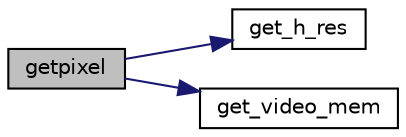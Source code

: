 digraph "getpixel"
{
 // INTERACTIVE_SVG=YES
 // LATEX_PDF_SIZE
  bgcolor="transparent";
  edge [fontname="Helvetica",fontsize="10",labelfontname="Helvetica",labelfontsize="10"];
  node [fontname="Helvetica",fontsize="10",shape=record];
  rankdir="LR";
  Node19 [label="getpixel",height=0.2,width=0.4,color="black", fillcolor="grey75", style="filled", fontcolor="black",tooltip="get pixel color from a position on the screen"];
  Node19 -> Node20 [color="midnightblue",fontsize="10",style="solid",fontname="Helvetica"];
  Node20 [label="get_h_res",height=0.2,width=0.4,color="black",URL="$group__video.html#ga3456b8539e4326dd13cbfc4f81b609f1",tooltip=" "];
  Node19 -> Node21 [color="midnightblue",fontsize="10",style="solid",fontname="Helvetica"];
  Node21 [label="get_video_mem",height=0.2,width=0.4,color="black",URL="$group__video.html#ga1d04069f4e8b1556a7a1ed2cd95bfdea",tooltip=" "];
}
